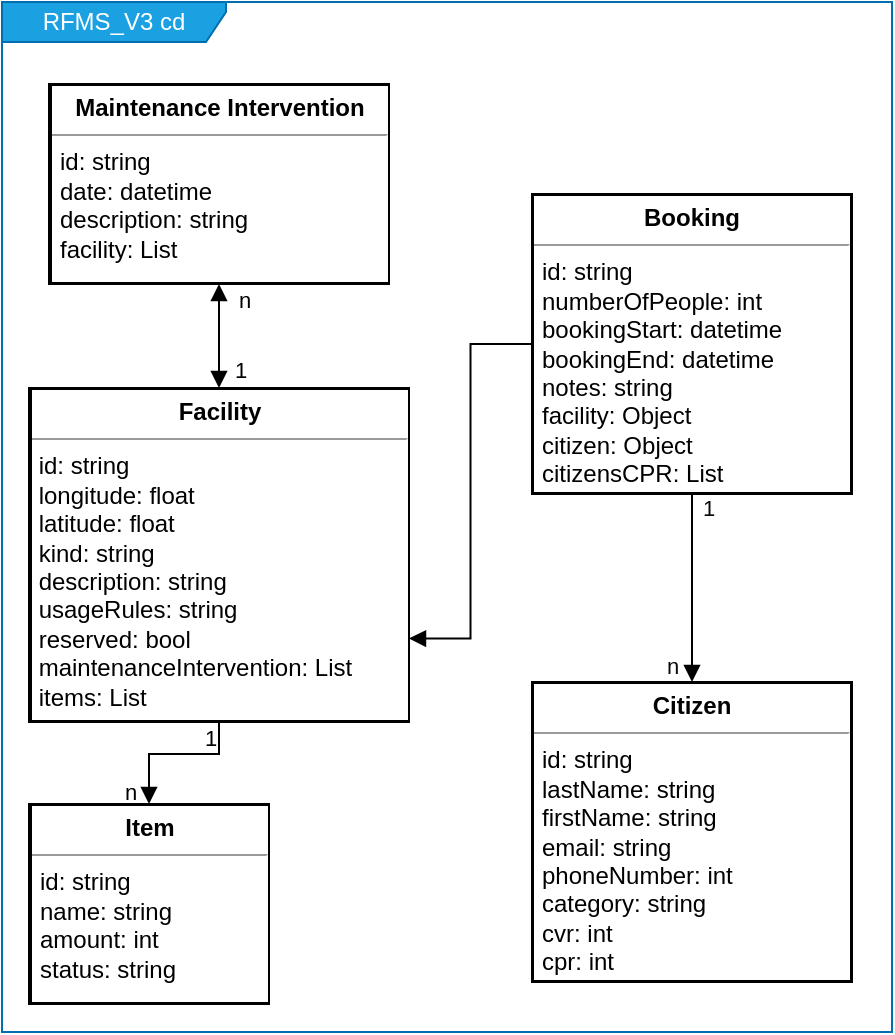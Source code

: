 <mxfile>
    <diagram id="biLYvqsb1aHU3Ox0xCN2" name="Page-1">
        <mxGraphModel dx="795" dy="708" grid="0" gridSize="10" guides="1" tooltips="1" connect="1" arrows="1" fold="1" page="1" pageScale="1" pageWidth="827" pageHeight="1169" background="#ffffff" math="0" shadow="0">
            <root>
                <mxCell id="0"/>
                <mxCell id="1" parent="0"/>
                <mxCell id="16" value="&lt;p style=&quot;margin: 0px ; margin-top: 4px ; text-align: center&quot;&gt;&lt;b&gt;Citizen&lt;/b&gt;&lt;/p&gt;&lt;hr size=&quot;1&quot;&gt;&lt;p style=&quot;margin: 0px ; margin-left: 4px&quot;&gt;id: string&lt;/p&gt;&lt;p style=&quot;margin: 0px ; margin-left: 4px&quot;&gt;&lt;span&gt;lastName: string&lt;/span&gt;&lt;br&gt;&lt;/p&gt;&lt;p style=&quot;margin: 0px ; margin-left: 4px&quot;&gt;firstName: string&lt;/p&gt;&lt;p style=&quot;margin: 0px 0px 0px 4px&quot;&gt;&lt;span&gt;email: string&lt;/span&gt;&lt;br&gt;&lt;/p&gt;&lt;p style=&quot;margin: 0px 0px 0px 4px&quot;&gt;phoneNumber: int&lt;/p&gt;&lt;p style=&quot;margin: 0px ; margin-left: 4px&quot;&gt;category: string&lt;/p&gt;&lt;p style=&quot;margin: 0px 0px 0px 4px&quot;&gt;cvr: int&lt;/p&gt;&lt;p style=&quot;margin: 0px 0px 0px 4px&quot;&gt;cpr: int&lt;/p&gt;&lt;div&gt;&lt;br&gt;&lt;/div&gt;" style="verticalAlign=top;align=left;overflow=fill;fontSize=12;fontFamily=Helvetica;html=1;labelBorderColor=#000000;" parent="1" vertex="1">
                    <mxGeometry x="341" y="648" width="160" height="150" as="geometry"/>
                </mxCell>
                <mxCell id="17" value="&lt;p style=&quot;margin: 0px ; margin-top: 4px ; text-align: center&quot;&gt;&lt;b&gt;Booking&lt;/b&gt;&lt;/p&gt;&lt;hr size=&quot;1&quot;&gt;&lt;p style=&quot;margin: 0px ; margin-left: 4px&quot;&gt;id: string&lt;/p&gt;&lt;p style=&quot;margin: 0px ; margin-left: 4px&quot;&gt;numberOfPeople: int&lt;/p&gt;&lt;p style=&quot;margin: 0px ; margin-left: 4px&quot;&gt;bookingStart: datetime&lt;/p&gt;&lt;p style=&quot;margin: 0px ; margin-left: 4px&quot;&gt;bookingEnd: datetime&lt;/p&gt;&lt;p style=&quot;margin: 0px ; margin-left: 4px&quot;&gt;notes: string&lt;/p&gt;&lt;p style=&quot;margin: 0px ; margin-left: 4px&quot;&gt;facility: Object&lt;/p&gt;&lt;p style=&quot;margin: 0px ; margin-left: 4px&quot;&gt;citizen: Object&lt;/p&gt;&lt;p style=&quot;margin: 0px ; margin-left: 4px&quot;&gt;citizensCPR: List&lt;/p&gt;&lt;p style=&quot;margin: 0px ; margin-left: 4px&quot;&gt;&lt;br&gt;&lt;/p&gt;&lt;p style=&quot;margin: 0px ; margin-left: 4px&quot;&gt;&lt;br&gt;&lt;/p&gt;" style="verticalAlign=top;align=left;overflow=fill;fontSize=12;fontFamily=Helvetica;html=1;labelBorderColor=#000000;" parent="1" vertex="1">
                    <mxGeometry x="341" y="404" width="160" height="150" as="geometry"/>
                </mxCell>
                <mxCell id="34" style="edgeStyle=orthogonalEdgeStyle;rounded=0;html=1;startArrow=none;startFill=0;endArrow=block;endFill=1;entryX=0.5;entryY=0;entryDx=0;entryDy=0;strokeColor=#000000;labelBorderColor=default;exitX=0.5;exitY=1;exitDx=0;exitDy=0;" parent="1" source="19" target="35" edge="1">
                    <mxGeometry relative="1" as="geometry">
                        <mxPoint x="225" y="520" as="targetPoint"/>
                        <Array as="points">
                            <mxPoint x="185" y="684"/>
                            <mxPoint x="150" y="684"/>
                        </Array>
                        <mxPoint x="207" y="684" as="sourcePoint"/>
                    </mxGeometry>
                </mxCell>
                <mxCell id="52" value="n" style="edgeLabel;html=1;align=center;verticalAlign=middle;resizable=0;points=[];labelBackgroundColor=none;fontColor=#000000;labelBorderColor=none;" parent="34" vertex="1" connectable="0">
                    <mxGeometry x="0.699" y="-1" relative="1" as="geometry">
                        <mxPoint x="-9" y="5" as="offset"/>
                    </mxGeometry>
                </mxCell>
                <mxCell id="55" value="1" style="edgeLabel;html=1;align=center;verticalAlign=middle;resizable=0;points=[];fontColor=#000000;labelBackgroundColor=none;labelBorderColor=none;" parent="34" vertex="1" connectable="0">
                    <mxGeometry x="-0.878" y="-1" relative="1" as="geometry">
                        <mxPoint x="-4" y="3" as="offset"/>
                    </mxGeometry>
                </mxCell>
                <mxCell id="19" value="&lt;p style=&quot;margin: 0px ; margin-top: 4px ; text-align: center&quot;&gt;&lt;b&gt;Facility&lt;/b&gt;&lt;/p&gt;&lt;hr size=&quot;1&quot;&gt;&lt;p style=&quot;margin: 0px ; margin-left: 4px&quot;&gt;&lt;/p&gt;&amp;nbsp;id: string&lt;br&gt;&amp;nbsp;longitude: float&lt;br&gt;&amp;nbsp;latitude: float&lt;br&gt;&amp;nbsp;kind: string&lt;br&gt;&amp;nbsp;description: string&lt;br&gt;&amp;nbsp;usageRules: string&lt;br&gt;&amp;nbsp;reserved: bool&lt;br&gt;&amp;nbsp;maintenanceIntervention: List&lt;br&gt;&amp;nbsp;items: List" style="verticalAlign=top;align=left;overflow=fill;fontSize=12;fontFamily=Helvetica;html=1;labelBorderColor=#000000;" parent="1" vertex="1">
                    <mxGeometry x="89.5" y="501" width="190" height="167" as="geometry"/>
                </mxCell>
                <mxCell id="29" style="edgeStyle=orthogonalEdgeStyle;rounded=0;html=1;startArrow=block;startFill=1;endArrow=block;endFill=1;exitX=0.5;exitY=1;exitDx=0;exitDy=0;strokeColor=#000000;labelBackgroundColor=none;fontColor=#FFFFFF;labelBorderColor=default;" parent="1" source="23" target="19" edge="1">
                    <mxGeometry relative="1" as="geometry">
                        <mxPoint x="269" y="450" as="targetPoint"/>
                        <Array as="points"/>
                    </mxGeometry>
                </mxCell>
                <mxCell id="51" value="n" style="edgeLabel;html=1;align=center;verticalAlign=middle;resizable=0;points=[];labelBackgroundColor=none;fontColor=#000000;labelBorderColor=none;" parent="29" vertex="1" connectable="0">
                    <mxGeometry x="-0.598" relative="1" as="geometry">
                        <mxPoint x="12" y="-3" as="offset"/>
                    </mxGeometry>
                </mxCell>
                <mxCell id="56" value="1" style="edgeLabel;html=1;align=center;verticalAlign=middle;resizable=0;points=[];fontColor=#000000;labelBackgroundColor=none;labelBorderColor=none;" parent="29" vertex="1" connectable="0">
                    <mxGeometry x="0.647" y="2" relative="1" as="geometry">
                        <mxPoint x="8" as="offset"/>
                    </mxGeometry>
                </mxCell>
                <mxCell id="23" value="&lt;p style=&quot;margin: 0px ; margin-top: 4px ; text-align: center&quot;&gt;&lt;b&gt;Maintenance Intervention&lt;/b&gt;&lt;/p&gt;&lt;hr size=&quot;1&quot;&gt;&lt;p style=&quot;margin: 0px ; margin-left: 4px&quot;&gt;id: string&lt;/p&gt;&lt;p style=&quot;margin: 0px ; margin-left: 4px&quot;&gt;date: datetime&lt;/p&gt;&lt;p style=&quot;margin: 0px ; margin-left: 4px&quot;&gt;description: string&lt;/p&gt;&lt;p style=&quot;margin: 0px ; margin-left: 4px&quot;&gt;facility: List&lt;/p&gt;&amp;nbsp;" style="verticalAlign=top;align=left;overflow=fill;fontSize=12;fontFamily=Helvetica;html=1;labelBorderColor=#000000;" parent="1" vertex="1">
                    <mxGeometry x="99.5" y="349" width="170" height="100" as="geometry"/>
                </mxCell>
                <mxCell id="35" value="&lt;p style=&quot;margin: 0px ; margin-top: 4px ; text-align: center&quot;&gt;&lt;b&gt;Item&lt;/b&gt;&lt;/p&gt;&lt;hr size=&quot;1&quot;&gt;&lt;p style=&quot;margin: 0px 0px 0px 4px&quot;&gt;id: string&lt;/p&gt;&lt;p style=&quot;margin: 0px 0px 0px 4px&quot;&gt;name: string&lt;/p&gt;&lt;p style=&quot;margin: 0px 0px 0px 4px&quot;&gt;amount: int&lt;/p&gt;&lt;p style=&quot;margin: 0px ; margin-left: 4px&quot;&gt;&lt;span&gt;status: string&lt;/span&gt;&lt;br&gt;&lt;/p&gt;" style="verticalAlign=top;align=left;overflow=fill;fontSize=12;fontFamily=Helvetica;html=1;labelBorderColor=#000000;" parent="1" vertex="1">
                    <mxGeometry x="89.5" y="709" width="120" height="100" as="geometry"/>
                </mxCell>
                <mxCell id="58" style="edgeStyle=orthogonalEdgeStyle;rounded=0;html=1;startArrow=block;startFill=1;endArrow=none;endFill=0;exitX=1;exitY=0.75;exitDx=0;exitDy=0;strokeColor=#000000;labelBackgroundColor=none;fontColor=#FFFFFF;labelBorderColor=default;" edge="1" parent="1" source="19" target="17">
                    <mxGeometry relative="1" as="geometry">
                        <mxPoint x="311" y="553" as="targetPoint"/>
                        <Array as="points"/>
                        <mxPoint x="338" y="644" as="sourcePoint"/>
                    </mxGeometry>
                </mxCell>
                <mxCell id="61" style="edgeStyle=orthogonalEdgeStyle;rounded=0;html=1;startArrow=block;startFill=1;endArrow=none;endFill=0;strokeColor=#000000;labelBackgroundColor=none;fontColor=#FFFFFF;labelBorderColor=default;exitX=0.5;exitY=0;exitDx=0;exitDy=0;" edge="1" parent="1" source="16" target="17">
                    <mxGeometry relative="1" as="geometry">
                        <mxPoint x="622.5" y="522.0" as="targetPoint"/>
                        <Array as="points"/>
                        <mxPoint x="545" y="616.23" as="sourcePoint"/>
                    </mxGeometry>
                </mxCell>
                <mxCell id="62" value="1" style="edgeLabel;html=1;align=center;verticalAlign=middle;resizable=0;points=[];labelBackgroundColor=none;fontColor=#0A0A0A;" vertex="1" connectable="0" parent="61">
                    <mxGeometry x="0.893" relative="1" as="geometry">
                        <mxPoint x="8" y="2" as="offset"/>
                    </mxGeometry>
                </mxCell>
                <mxCell id="63" value="n" style="edgeLabel;html=1;align=center;verticalAlign=middle;resizable=0;points=[];fontColor=#0A0A0A;labelBackgroundColor=none;" vertex="1" connectable="0" parent="61">
                    <mxGeometry x="-0.652" y="1" relative="1" as="geometry">
                        <mxPoint x="-9" y="8" as="offset"/>
                    </mxGeometry>
                </mxCell>
                <mxCell id="64" value="RFMS_V3 cd" style="shape=umlFrame;whiteSpace=wrap;html=1;labelBackgroundColor=none;fontColor=#ffffff;width=112;height=20;strokeColor=#006EAF;fillColor=#1ba1e2;" vertex="1" parent="1">
                    <mxGeometry x="76" y="308" width="445" height="515" as="geometry"/>
                </mxCell>
            </root>
        </mxGraphModel>
    </diagram>
</mxfile>